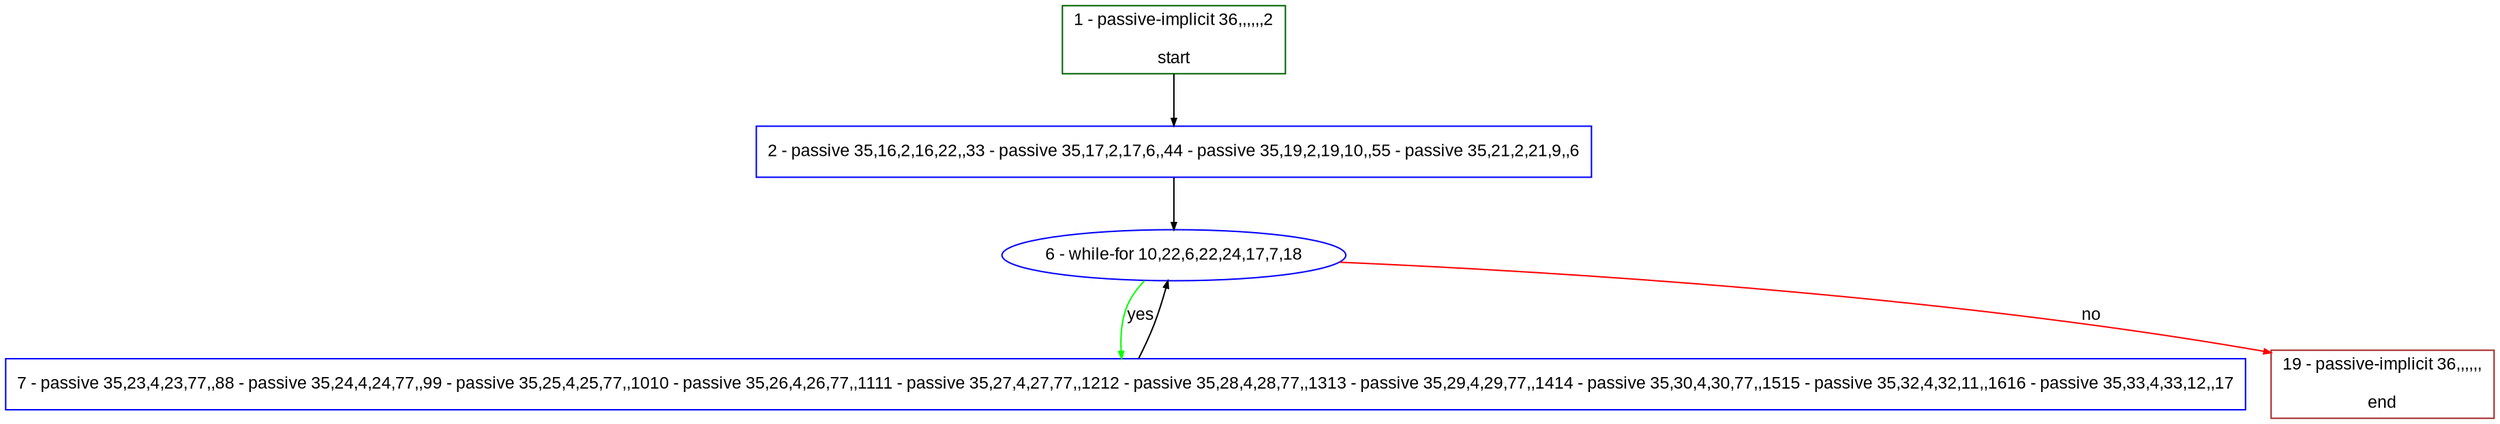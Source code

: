 digraph "" {
  graph [bgcolor="white", fillcolor="#FFFFCC", pack="true", packmode="clust", fontname="Arial", label="", fontsize="12", compound="true", style="rounded,filled"];
  node [node_initialized="no", fillcolor="white", fontname="Arial", label="", color="grey", fontsize="12", fixedsize="false", compound="true", shape="rectangle", style="filled"];
  edge [arrowtail="none", lhead="", fontcolor="black", fontname="Arial", label="", color="black", fontsize="12", arrowhead="normal", arrowsize="0.5", compound="true", ltail="", dir="forward"];
  __N1 [fillcolor="#ffffff", label="2 - passive 35,16,2,16,22,,33 - passive 35,17,2,17,6,,44 - passive 35,19,2,19,10,,55 - passive 35,21,2,21,9,,6", color="#0000ff", shape="box", style="filled"];
  __N2 [fillcolor="#ffffff", label="1 - passive-implicit 36,,,,,,2\n\nstart", color="#006400", shape="box", style="filled"];
  __N3 [fillcolor="#ffffff", label="6 - while-for 10,22,6,22,24,17,7,18", color="#0000ff", shape="oval", style="filled"];
  __N4 [fillcolor="#ffffff", label="7 - passive 35,23,4,23,77,,88 - passive 35,24,4,24,77,,99 - passive 35,25,4,25,77,,1010 - passive 35,26,4,26,77,,1111 - passive 35,27,4,27,77,,1212 - passive 35,28,4,28,77,,1313 - passive 35,29,4,29,77,,1414 - passive 35,30,4,30,77,,1515 - passive 35,32,4,32,11,,1616 - passive 35,33,4,33,12,,17", color="#0000ff", shape="box", style="filled"];
  __N5 [fillcolor="#ffffff", label="19 - passive-implicit 36,,,,,,\n\nend", color="#a52a2a", shape="box", style="filled"];
  __N2 -> __N1 [arrowtail="none", color="#000000", label="", arrowhead="normal", dir="forward"];
  __N1 -> __N3 [arrowtail="none", color="#000000", label="", arrowhead="normal", dir="forward"];
  __N3 -> __N4 [arrowtail="none", color="#00ff00", label="yes", arrowhead="normal", dir="forward"];
  __N4 -> __N3 [arrowtail="none", color="#000000", label="", arrowhead="normal", dir="forward"];
  __N3 -> __N5 [arrowtail="none", color="#ff0000", label="no", arrowhead="normal", dir="forward"];
}
